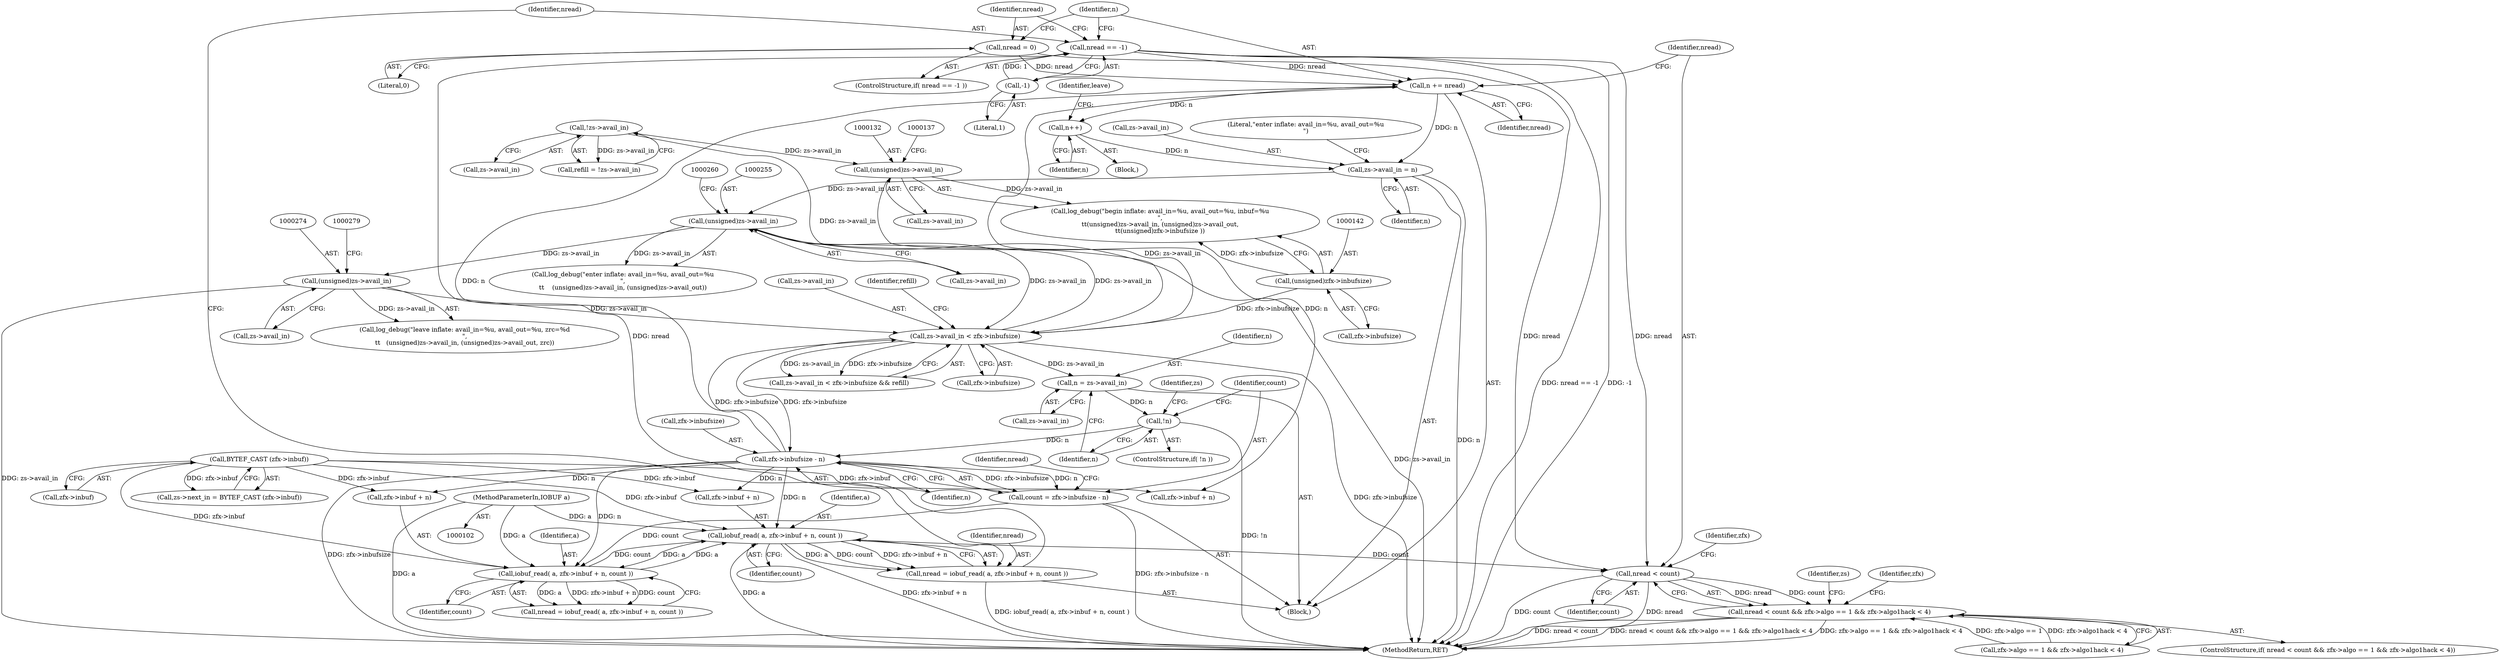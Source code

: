 digraph "0_gnupg_014b2103fcb12f261135e3954f26e9e07b39e342@API" {
"1000215" [label="(Call,nread < count)"];
"1000207" [label="(Call,nread = 0)"];
"1000203" [label="(Call,nread == -1)"];
"1000192" [label="(Call,nread = iobuf_read( a, zfx->inbuf + n, count ))"];
"1000194" [label="(Call,iobuf_read( a, zfx->inbuf + n, count ))"];
"1000184" [label="(Call,iobuf_read( a, zfx->inbuf + n, count ))"];
"1000105" [label="(MethodParameterIn,IOBUF a)"];
"1000171" [label="(Call,BYTEF_CAST (zfx->inbuf))"];
"1000177" [label="(Call,zfx->inbufsize - n)"];
"1000150" [label="(Call,zs->avail_in < zfx->inbufsize)"];
"1000273" [label="(Call,(unsigned)zs->avail_in)"];
"1000254" [label="(Call,(unsigned)zs->avail_in)"];
"1000247" [label="(Call,zs->avail_in = n)"];
"1000210" [label="(Call,n += nread)"];
"1000242" [label="(Call,n++)"];
"1000131" [label="(Call,(unsigned)zs->avail_in)"];
"1000123" [label="(Call,!zs->avail_in)"];
"1000141" [label="(Call,(unsigned)zfx->inbufsize)"];
"1000165" [label="(Call,!n)"];
"1000159" [label="(Call,n = zs->avail_in)"];
"1000175" [label="(Call,count = zfx->inbufsize - n)"];
"1000205" [label="(Call,-1)"];
"1000214" [label="(Call,nread < count && zfx->algo == 1 && zfx->algo1hack < 4)"];
"1000204" [label="(Identifier,nread)"];
"1000161" [label="(Call,zs->avail_in)"];
"1000191" [label="(Identifier,count)"];
"1000217" [label="(Identifier,count)"];
"1000149" [label="(Call,zs->avail_in < zfx->inbufsize && refill)"];
"1000343" [label="(MethodReturn,RET)"];
"1000194" [label="(Call,iobuf_read( a, zfx->inbuf + n, count ))"];
"1000176" [label="(Identifier,count)"];
"1000150" [label="(Call,zs->avail_in < zfx->inbufsize)"];
"1000248" [label="(Call,zs->avail_in)"];
"1000154" [label="(Call,zfx->inbufsize)"];
"1000181" [label="(Identifier,n)"];
"1000151" [label="(Call,zs->avail_in)"];
"1000256" [label="(Call,zs->avail_in)"];
"1000121" [label="(Call,refill = !zs->avail_in)"];
"1000206" [label="(Literal,1)"];
"1000133" [label="(Call,zs->avail_in)"];
"1000213" [label="(ControlStructure,if( nread < count && zfx->algo == 1 && zfx->algo1hack < 4))"];
"1000165" [label="(Call,!n)"];
"1000159" [label="(Call,n = zs->avail_in)"];
"1000183" [label="(Identifier,nread)"];
"1000141" [label="(Call,(unsigned)zfx->inbufsize)"];
"1000202" [label="(ControlStructure,if( nread == -1 ))"];
"1000251" [label="(Identifier,n)"];
"1000193" [label="(Identifier,nread)"];
"1000216" [label="(Identifier,nread)"];
"1000177" [label="(Call,zfx->inbufsize - n)"];
"1000207" [label="(Call,nread = 0)"];
"1000167" [label="(Call,zs->next_in = BYTEF_CAST (zfx->inbuf))"];
"1000124" [label="(Call,zs->avail_in)"];
"1000192" [label="(Call,nread = iobuf_read( a, zfx->inbuf + n, count ))"];
"1000185" [label="(Identifier,a)"];
"1000242" [label="(Call,n++)"];
"1000208" [label="(Identifier,nread)"];
"1000171" [label="(Call,BYTEF_CAST (zfx->inbuf))"];
"1000215" [label="(Call,nread < count)"];
"1000243" [label="(Identifier,n)"];
"1000247" [label="(Call,zs->avail_in = n)"];
"1000166" [label="(Identifier,n)"];
"1000175" [label="(Call,count = zfx->inbufsize - n)"];
"1000249" [label="(Identifier,zs)"];
"1000212" [label="(Identifier,nread)"];
"1000196" [label="(Call,zfx->inbuf + n)"];
"1000160" [label="(Identifier,n)"];
"1000195" [label="(Identifier,a)"];
"1000253" [label="(Literal,\"enter inflate: avail_in=%u, avail_out=%u\n\")"];
"1000234" [label="(Identifier,zfx)"];
"1000182" [label="(Call,nread = iobuf_read( a, zfx->inbuf + n, count ))"];
"1000218" [label="(Call,zfx->algo == 1 && zfx->algo1hack < 4)"];
"1000214" [label="(Call,nread < count && zfx->algo == 1 && zfx->algo1hack < 4)"];
"1000205" [label="(Call,-1)"];
"1000221" [label="(Identifier,zfx)"];
"1000129" [label="(Call,log_debug(\"begin inflate: avail_in=%u, avail_out=%u, inbuf=%u\n\",\n\t\t(unsigned)zs->avail_in, (unsigned)zs->avail_out,\n\t\t(unsigned)zfx->inbufsize ))"];
"1000211" [label="(Identifier,n)"];
"1000184" [label="(Call,iobuf_read( a, zfx->inbuf + n, count ))"];
"1000169" [label="(Identifier,zs)"];
"1000143" [label="(Call,zfx->inbufsize)"];
"1000186" [label="(Call,zfx->inbuf + n)"];
"1000105" [label="(MethodParameterIn,IOBUF a)"];
"1000232" [label="(Call,zfx->inbuf + n)"];
"1000164" [label="(ControlStructure,if( !n ))"];
"1000210" [label="(Call,n += nread)"];
"1000275" [label="(Call,zs->avail_in)"];
"1000229" [label="(Block,)"];
"1000273" [label="(Call,(unsigned)zs->avail_in)"];
"1000203" [label="(Call,nread == -1)"];
"1000254" [label="(Call,(unsigned)zs->avail_in)"];
"1000201" [label="(Identifier,count)"];
"1000245" [label="(Identifier,leave)"];
"1000157" [label="(Identifier,refill)"];
"1000123" [label="(Call,!zs->avail_in)"];
"1000271" [label="(Call,log_debug(\"leave inflate: avail_in=%u, avail_out=%u, zrc=%d\n\",\n\t\t   (unsigned)zs->avail_in, (unsigned)zs->avail_out, zrc))"];
"1000158" [label="(Block,)"];
"1000209" [label="(Literal,0)"];
"1000178" [label="(Call,zfx->inbufsize)"];
"1000252" [label="(Call,log_debug(\"enter inflate: avail_in=%u, avail_out=%u\n\",\n\t\t    (unsigned)zs->avail_in, (unsigned)zs->avail_out))"];
"1000172" [label="(Call,zfx->inbuf)"];
"1000131" [label="(Call,(unsigned)zs->avail_in)"];
"1000215" -> "1000214"  [label="AST: "];
"1000215" -> "1000217"  [label="CFG: "];
"1000216" -> "1000215"  [label="AST: "];
"1000217" -> "1000215"  [label="AST: "];
"1000221" -> "1000215"  [label="CFG: "];
"1000214" -> "1000215"  [label="CFG: "];
"1000215" -> "1000343"  [label="DDG: nread"];
"1000215" -> "1000343"  [label="DDG: count"];
"1000215" -> "1000214"  [label="DDG: nread"];
"1000215" -> "1000214"  [label="DDG: count"];
"1000207" -> "1000215"  [label="DDG: nread"];
"1000203" -> "1000215"  [label="DDG: nread"];
"1000194" -> "1000215"  [label="DDG: count"];
"1000207" -> "1000202"  [label="AST: "];
"1000207" -> "1000209"  [label="CFG: "];
"1000208" -> "1000207"  [label="AST: "];
"1000209" -> "1000207"  [label="AST: "];
"1000211" -> "1000207"  [label="CFG: "];
"1000207" -> "1000210"  [label="DDG: nread"];
"1000203" -> "1000202"  [label="AST: "];
"1000203" -> "1000205"  [label="CFG: "];
"1000204" -> "1000203"  [label="AST: "];
"1000205" -> "1000203"  [label="AST: "];
"1000208" -> "1000203"  [label="CFG: "];
"1000211" -> "1000203"  [label="CFG: "];
"1000203" -> "1000343"  [label="DDG: nread == -1"];
"1000203" -> "1000343"  [label="DDG: -1"];
"1000192" -> "1000203"  [label="DDG: nread"];
"1000205" -> "1000203"  [label="DDG: 1"];
"1000203" -> "1000210"  [label="DDG: nread"];
"1000192" -> "1000158"  [label="AST: "];
"1000192" -> "1000194"  [label="CFG: "];
"1000193" -> "1000192"  [label="AST: "];
"1000194" -> "1000192"  [label="AST: "];
"1000204" -> "1000192"  [label="CFG: "];
"1000192" -> "1000343"  [label="DDG: iobuf_read( a, zfx->inbuf + n, count )"];
"1000194" -> "1000192"  [label="DDG: a"];
"1000194" -> "1000192"  [label="DDG: zfx->inbuf + n"];
"1000194" -> "1000192"  [label="DDG: count"];
"1000194" -> "1000201"  [label="CFG: "];
"1000195" -> "1000194"  [label="AST: "];
"1000196" -> "1000194"  [label="AST: "];
"1000201" -> "1000194"  [label="AST: "];
"1000194" -> "1000343"  [label="DDG: a"];
"1000194" -> "1000343"  [label="DDG: zfx->inbuf + n"];
"1000194" -> "1000184"  [label="DDG: a"];
"1000184" -> "1000194"  [label="DDG: a"];
"1000184" -> "1000194"  [label="DDG: count"];
"1000105" -> "1000194"  [label="DDG: a"];
"1000171" -> "1000194"  [label="DDG: zfx->inbuf"];
"1000177" -> "1000194"  [label="DDG: n"];
"1000184" -> "1000182"  [label="AST: "];
"1000184" -> "1000191"  [label="CFG: "];
"1000185" -> "1000184"  [label="AST: "];
"1000186" -> "1000184"  [label="AST: "];
"1000191" -> "1000184"  [label="AST: "];
"1000182" -> "1000184"  [label="CFG: "];
"1000184" -> "1000182"  [label="DDG: a"];
"1000184" -> "1000182"  [label="DDG: zfx->inbuf + n"];
"1000184" -> "1000182"  [label="DDG: count"];
"1000105" -> "1000184"  [label="DDG: a"];
"1000171" -> "1000184"  [label="DDG: zfx->inbuf"];
"1000177" -> "1000184"  [label="DDG: n"];
"1000175" -> "1000184"  [label="DDG: count"];
"1000105" -> "1000102"  [label="AST: "];
"1000105" -> "1000343"  [label="DDG: a"];
"1000171" -> "1000167"  [label="AST: "];
"1000171" -> "1000172"  [label="CFG: "];
"1000172" -> "1000171"  [label="AST: "];
"1000167" -> "1000171"  [label="CFG: "];
"1000171" -> "1000167"  [label="DDG: zfx->inbuf"];
"1000171" -> "1000186"  [label="DDG: zfx->inbuf"];
"1000171" -> "1000196"  [label="DDG: zfx->inbuf"];
"1000171" -> "1000232"  [label="DDG: zfx->inbuf"];
"1000177" -> "1000175"  [label="AST: "];
"1000177" -> "1000181"  [label="CFG: "];
"1000178" -> "1000177"  [label="AST: "];
"1000181" -> "1000177"  [label="AST: "];
"1000175" -> "1000177"  [label="CFG: "];
"1000177" -> "1000343"  [label="DDG: zfx->inbufsize"];
"1000177" -> "1000150"  [label="DDG: zfx->inbufsize"];
"1000177" -> "1000175"  [label="DDG: zfx->inbufsize"];
"1000177" -> "1000175"  [label="DDG: n"];
"1000150" -> "1000177"  [label="DDG: zfx->inbufsize"];
"1000165" -> "1000177"  [label="DDG: n"];
"1000177" -> "1000186"  [label="DDG: n"];
"1000177" -> "1000196"  [label="DDG: n"];
"1000177" -> "1000210"  [label="DDG: n"];
"1000150" -> "1000149"  [label="AST: "];
"1000150" -> "1000154"  [label="CFG: "];
"1000151" -> "1000150"  [label="AST: "];
"1000154" -> "1000150"  [label="AST: "];
"1000157" -> "1000150"  [label="CFG: "];
"1000149" -> "1000150"  [label="CFG: "];
"1000150" -> "1000343"  [label="DDG: zfx->inbufsize"];
"1000150" -> "1000149"  [label="DDG: zs->avail_in"];
"1000150" -> "1000149"  [label="DDG: zfx->inbufsize"];
"1000273" -> "1000150"  [label="DDG: zs->avail_in"];
"1000131" -> "1000150"  [label="DDG: zs->avail_in"];
"1000254" -> "1000150"  [label="DDG: zs->avail_in"];
"1000123" -> "1000150"  [label="DDG: zs->avail_in"];
"1000141" -> "1000150"  [label="DDG: zfx->inbufsize"];
"1000150" -> "1000159"  [label="DDG: zs->avail_in"];
"1000150" -> "1000254"  [label="DDG: zs->avail_in"];
"1000273" -> "1000271"  [label="AST: "];
"1000273" -> "1000275"  [label="CFG: "];
"1000274" -> "1000273"  [label="AST: "];
"1000275" -> "1000273"  [label="AST: "];
"1000279" -> "1000273"  [label="CFG: "];
"1000273" -> "1000343"  [label="DDG: zs->avail_in"];
"1000273" -> "1000271"  [label="DDG: zs->avail_in"];
"1000254" -> "1000273"  [label="DDG: zs->avail_in"];
"1000254" -> "1000252"  [label="AST: "];
"1000254" -> "1000256"  [label="CFG: "];
"1000255" -> "1000254"  [label="AST: "];
"1000256" -> "1000254"  [label="AST: "];
"1000260" -> "1000254"  [label="CFG: "];
"1000254" -> "1000343"  [label="DDG: zs->avail_in"];
"1000254" -> "1000252"  [label="DDG: zs->avail_in"];
"1000247" -> "1000254"  [label="DDG: zs->avail_in"];
"1000247" -> "1000158"  [label="AST: "];
"1000247" -> "1000251"  [label="CFG: "];
"1000248" -> "1000247"  [label="AST: "];
"1000251" -> "1000247"  [label="AST: "];
"1000253" -> "1000247"  [label="CFG: "];
"1000247" -> "1000343"  [label="DDG: n"];
"1000210" -> "1000247"  [label="DDG: n"];
"1000242" -> "1000247"  [label="DDG: n"];
"1000210" -> "1000158"  [label="AST: "];
"1000210" -> "1000212"  [label="CFG: "];
"1000211" -> "1000210"  [label="AST: "];
"1000212" -> "1000210"  [label="AST: "];
"1000216" -> "1000210"  [label="CFG: "];
"1000210" -> "1000232"  [label="DDG: n"];
"1000210" -> "1000242"  [label="DDG: n"];
"1000242" -> "1000229"  [label="AST: "];
"1000242" -> "1000243"  [label="CFG: "];
"1000243" -> "1000242"  [label="AST: "];
"1000245" -> "1000242"  [label="CFG: "];
"1000131" -> "1000129"  [label="AST: "];
"1000131" -> "1000133"  [label="CFG: "];
"1000132" -> "1000131"  [label="AST: "];
"1000133" -> "1000131"  [label="AST: "];
"1000137" -> "1000131"  [label="CFG: "];
"1000131" -> "1000129"  [label="DDG: zs->avail_in"];
"1000123" -> "1000131"  [label="DDG: zs->avail_in"];
"1000123" -> "1000121"  [label="AST: "];
"1000123" -> "1000124"  [label="CFG: "];
"1000124" -> "1000123"  [label="AST: "];
"1000121" -> "1000123"  [label="CFG: "];
"1000123" -> "1000121"  [label="DDG: zs->avail_in"];
"1000141" -> "1000129"  [label="AST: "];
"1000141" -> "1000143"  [label="CFG: "];
"1000142" -> "1000141"  [label="AST: "];
"1000143" -> "1000141"  [label="AST: "];
"1000129" -> "1000141"  [label="CFG: "];
"1000141" -> "1000129"  [label="DDG: zfx->inbufsize"];
"1000165" -> "1000164"  [label="AST: "];
"1000165" -> "1000166"  [label="CFG: "];
"1000166" -> "1000165"  [label="AST: "];
"1000169" -> "1000165"  [label="CFG: "];
"1000176" -> "1000165"  [label="CFG: "];
"1000165" -> "1000343"  [label="DDG: !n"];
"1000159" -> "1000165"  [label="DDG: n"];
"1000159" -> "1000158"  [label="AST: "];
"1000159" -> "1000161"  [label="CFG: "];
"1000160" -> "1000159"  [label="AST: "];
"1000161" -> "1000159"  [label="AST: "];
"1000166" -> "1000159"  [label="CFG: "];
"1000175" -> "1000158"  [label="AST: "];
"1000176" -> "1000175"  [label="AST: "];
"1000183" -> "1000175"  [label="CFG: "];
"1000175" -> "1000343"  [label="DDG: zfx->inbufsize - n"];
"1000205" -> "1000206"  [label="CFG: "];
"1000206" -> "1000205"  [label="AST: "];
"1000214" -> "1000213"  [label="AST: "];
"1000214" -> "1000218"  [label="CFG: "];
"1000218" -> "1000214"  [label="AST: "];
"1000234" -> "1000214"  [label="CFG: "];
"1000249" -> "1000214"  [label="CFG: "];
"1000214" -> "1000343"  [label="DDG: nread < count && zfx->algo == 1 && zfx->algo1hack < 4"];
"1000214" -> "1000343"  [label="DDG: zfx->algo == 1 && zfx->algo1hack < 4"];
"1000214" -> "1000343"  [label="DDG: nread < count"];
"1000218" -> "1000214"  [label="DDG: zfx->algo == 1"];
"1000218" -> "1000214"  [label="DDG: zfx->algo1hack < 4"];
}
